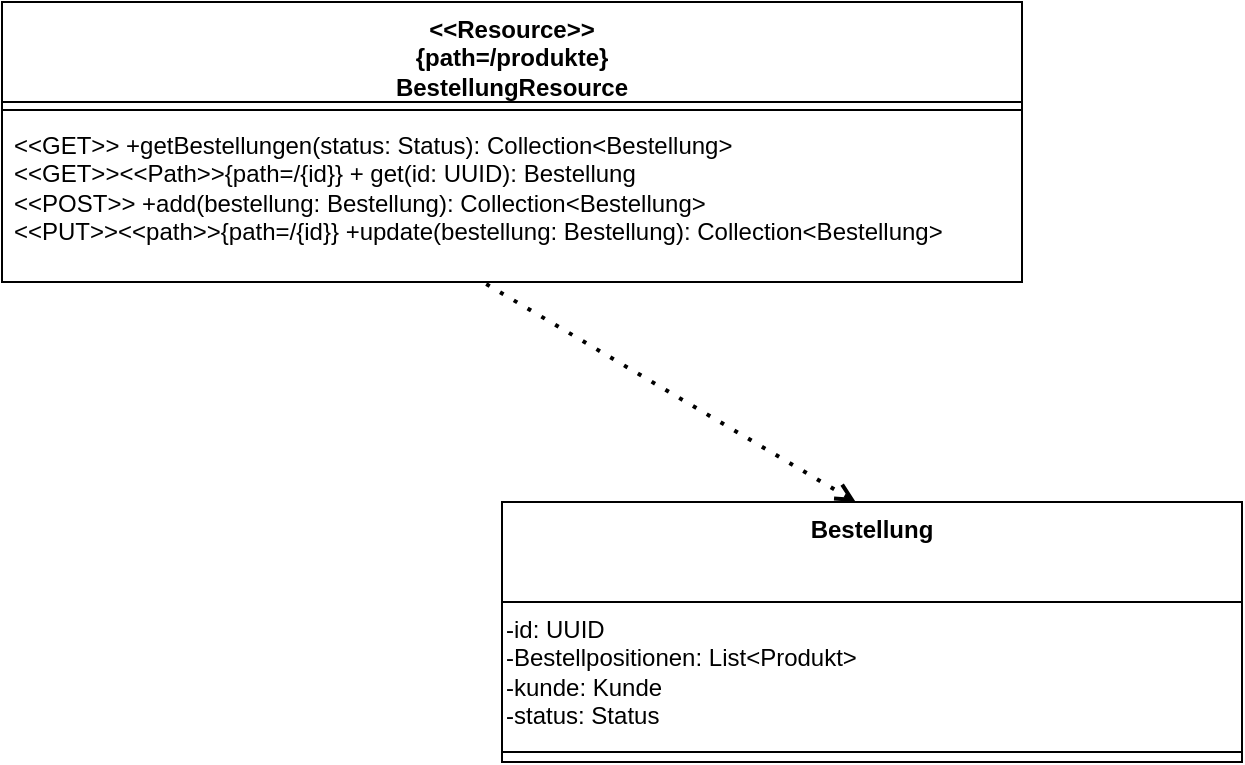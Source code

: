 <mxfile version="21.3.4" type="github">
  <diagram name="Seite-1" id="I6iOon1RQX14vJUxu-KA">
    <mxGraphModel dx="1194" dy="766" grid="1" gridSize="10" guides="1" tooltips="1" connect="1" arrows="1" fold="1" page="1" pageScale="1" pageWidth="827" pageHeight="1169" math="0" shadow="0">
      <root>
        <mxCell id="0" />
        <mxCell id="1" parent="0" />
        <mxCell id="6v_-jyaMjuEqhTsef6yV-1" value="&amp;lt;&amp;lt;Resource&amp;gt;&amp;gt;&lt;br&gt;{path=/produkte}&lt;br&gt;BestellungResource" style="swimlane;fontStyle=1;align=center;verticalAlign=top;childLayout=stackLayout;horizontal=1;startSize=50;horizontalStack=0;resizeParent=1;resizeParentMax=0;resizeLast=0;collapsible=1;marginBottom=0;whiteSpace=wrap;html=1;" parent="1" vertex="1">
          <mxGeometry x="250" y="130" width="510" height="140" as="geometry" />
        </mxCell>
        <mxCell id="6v_-jyaMjuEqhTsef6yV-3" value="" style="line;strokeWidth=1;fillColor=none;align=left;verticalAlign=middle;spacingTop=-1;spacingLeft=3;spacingRight=3;rotatable=0;labelPosition=right;points=[];portConstraint=eastwest;strokeColor=inherit;" parent="6v_-jyaMjuEqhTsef6yV-1" vertex="1">
          <mxGeometry y="50" width="510" height="8" as="geometry" />
        </mxCell>
        <mxCell id="6v_-jyaMjuEqhTsef6yV-4" value="&amp;lt;&amp;lt;GET&amp;gt;&amp;gt; +getBestellungen(status: Status): Collection&amp;lt;Bestellung&amp;gt;&lt;br&gt;&amp;lt;&amp;lt;GET&amp;gt;&amp;gt;&amp;lt;&amp;lt;Path&amp;gt;&amp;gt;{path=/{id}} + get(id: UUID): Bestellung&lt;br&gt;&amp;lt;&amp;lt;POST&amp;gt;&amp;gt; +add(bestellung: Bestellung): Collection&amp;lt;Bestellung&amp;gt;&lt;br&gt;&amp;lt;&amp;lt;PUT&amp;gt;&amp;gt;&amp;lt;&amp;lt;path&amp;gt;&amp;gt;{path=/{id}} +update(bestellung: Bestellung): Collection&amp;lt;Bestellung&amp;gt;" style="text;strokeColor=none;fillColor=none;align=left;verticalAlign=top;spacingLeft=4;spacingRight=4;overflow=hidden;rotatable=0;points=[[0,0.5],[1,0.5]];portConstraint=eastwest;whiteSpace=wrap;html=1;" parent="6v_-jyaMjuEqhTsef6yV-1" vertex="1">
          <mxGeometry y="58" width="510" height="82" as="geometry" />
        </mxCell>
        <mxCell id="iMCJh3czCJVGlUsnVCs7-1" value="Bestellung&lt;br&gt;" style="swimlane;fontStyle=1;align=center;verticalAlign=top;childLayout=stackLayout;horizontal=1;startSize=50;horizontalStack=0;resizeParent=1;resizeParentMax=0;resizeLast=0;collapsible=1;marginBottom=0;whiteSpace=wrap;html=1;" vertex="1" parent="1">
          <mxGeometry x="500" y="380" width="370" height="130" as="geometry" />
        </mxCell>
        <mxCell id="iMCJh3czCJVGlUsnVCs7-5" value="-id: UUID&lt;br&gt;-Bestellpositionen: List&amp;lt;Produkt&amp;gt;&lt;br&gt;-kunde: Kunde&lt;br&gt;-status: Status" style="text;html=1;align=left;verticalAlign=middle;resizable=0;points=[];autosize=1;strokeColor=none;fillColor=none;" vertex="1" parent="iMCJh3czCJVGlUsnVCs7-1">
          <mxGeometry y="50" width="370" height="70" as="geometry" />
        </mxCell>
        <mxCell id="iMCJh3czCJVGlUsnVCs7-2" value="" style="line;strokeWidth=1;fillColor=none;align=left;verticalAlign=middle;spacingTop=-1;spacingLeft=3;spacingRight=3;rotatable=0;labelPosition=right;points=[];portConstraint=eastwest;strokeColor=inherit;" vertex="1" parent="iMCJh3czCJVGlUsnVCs7-1">
          <mxGeometry y="120" width="370" height="10" as="geometry" />
        </mxCell>
        <mxCell id="iMCJh3czCJVGlUsnVCs7-7" value="" style="endArrow=none;dashed=1;html=1;dashPattern=1 3;strokeWidth=2;rounded=0;entryX=0.468;entryY=0.988;entryDx=0;entryDy=0;entryPerimeter=0;exitX=0.478;exitY=0;exitDx=0;exitDy=0;exitPerimeter=0;endFill=0;startArrow=open;startFill=0;" edge="1" parent="1" source="iMCJh3czCJVGlUsnVCs7-1" target="6v_-jyaMjuEqhTsef6yV-4">
          <mxGeometry width="50" height="50" relative="1" as="geometry">
            <mxPoint x="390" y="420" as="sourcePoint" />
            <mxPoint x="490" y="280" as="targetPoint" />
          </mxGeometry>
        </mxCell>
      </root>
    </mxGraphModel>
  </diagram>
</mxfile>
